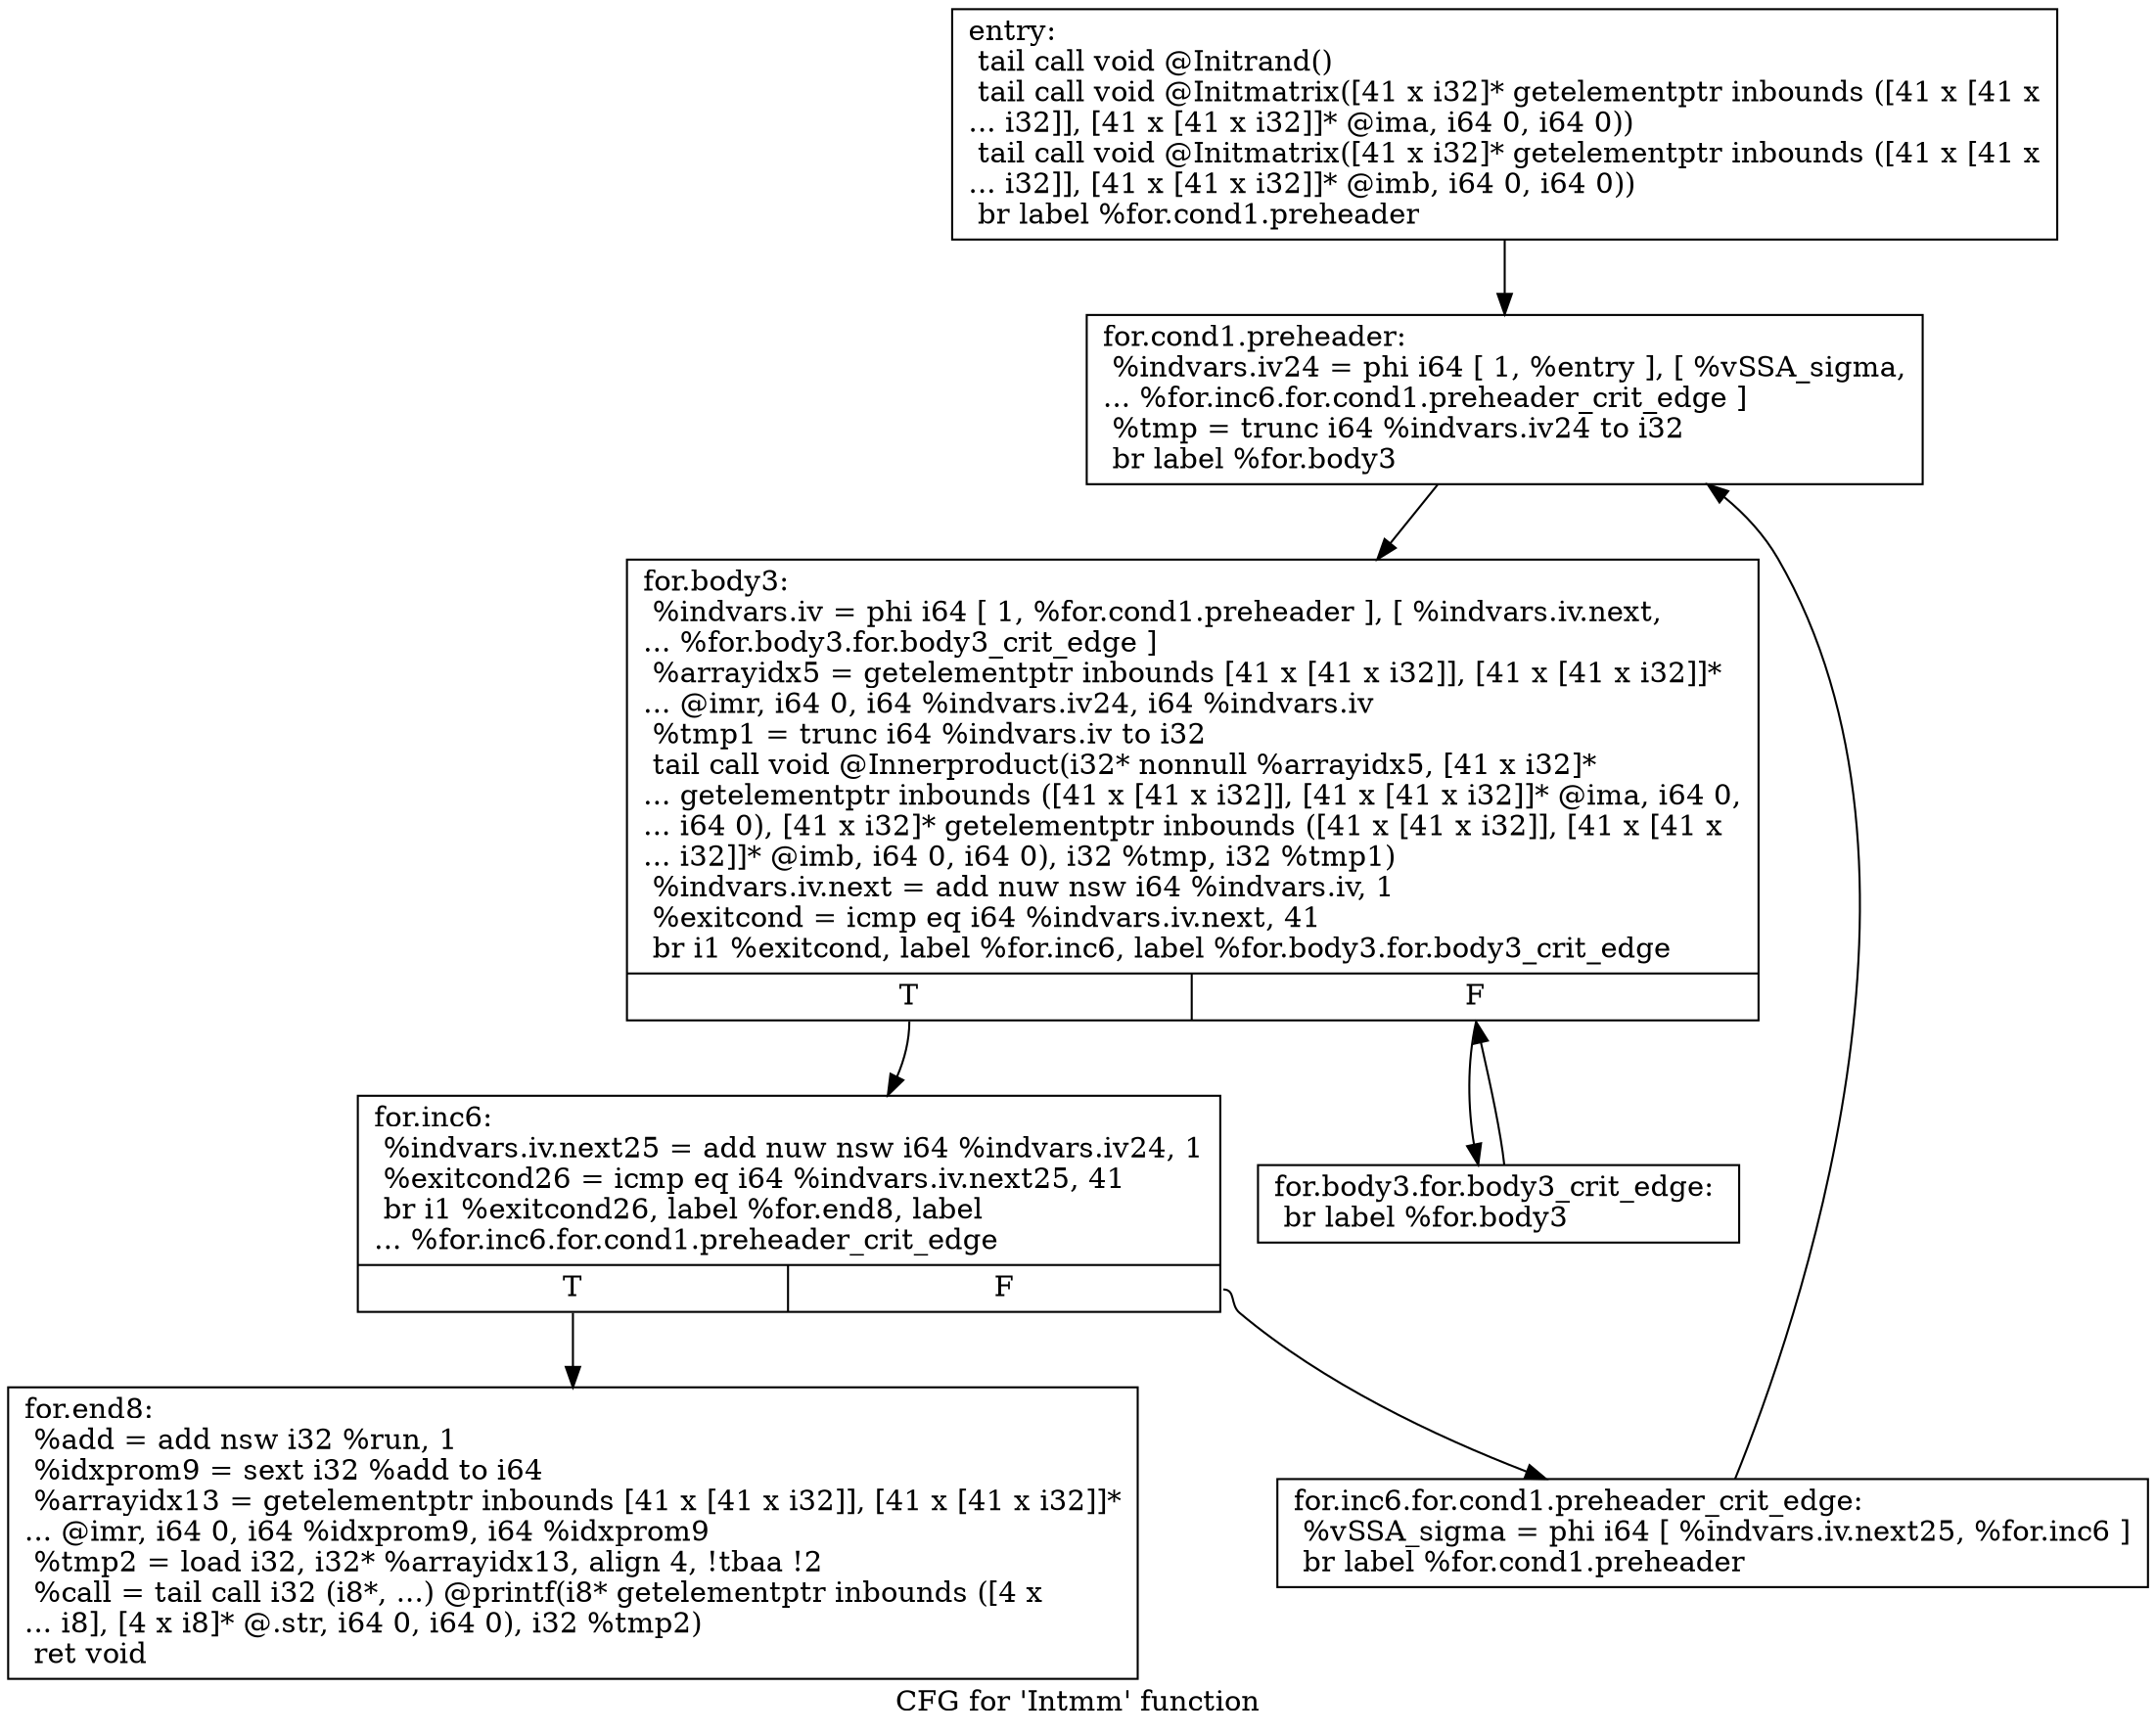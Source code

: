 digraph "CFG for 'Intmm' function" {
	label="CFG for 'Intmm' function";

	Node0x9bd4660 [shape=record,label="{entry:\l  tail call void @Initrand()\l  tail call void @Initmatrix([41 x i32]* getelementptr inbounds ([41 x [41 x\l... i32]], [41 x [41 x i32]]* @ima, i64 0, i64 0))\l  tail call void @Initmatrix([41 x i32]* getelementptr inbounds ([41 x [41 x\l... i32]], [41 x [41 x i32]]* @imb, i64 0, i64 0))\l  br label %for.cond1.preheader\l}"];
	Node0x9bd4660 -> Node0x9bd4bb0;
	Node0x9bd4bb0 [shape=record,label="{for.cond1.preheader:                              \l  %indvars.iv24 = phi i64 [ 1, %entry ], [ %vSSA_sigma,\l... %for.inc6.for.cond1.preheader_crit_edge ]\l  %tmp = trunc i64 %indvars.iv24 to i32\l  br label %for.body3\l}"];
	Node0x9bd4bb0 -> Node0x9bd4c00;
	Node0x9bd4c00 [shape=record,label="{for.body3:                                        \l  %indvars.iv = phi i64 [ 1, %for.cond1.preheader ], [ %indvars.iv.next,\l... %for.body3.for.body3_crit_edge ]\l  %arrayidx5 = getelementptr inbounds [41 x [41 x i32]], [41 x [41 x i32]]*\l... @imr, i64 0, i64 %indvars.iv24, i64 %indvars.iv\l  %tmp1 = trunc i64 %indvars.iv to i32\l  tail call void @Innerproduct(i32* nonnull %arrayidx5, [41 x i32]*\l... getelementptr inbounds ([41 x [41 x i32]], [41 x [41 x i32]]* @ima, i64 0,\l... i64 0), [41 x i32]* getelementptr inbounds ([41 x [41 x i32]], [41 x [41 x\l... i32]]* @imb, i64 0, i64 0), i32 %tmp, i32 %tmp1)\l  %indvars.iv.next = add nuw nsw i64 %indvars.iv, 1\l  %exitcond = icmp eq i64 %indvars.iv.next, 41\l  br i1 %exitcond, label %for.inc6, label %for.body3.for.body3_crit_edge\l|{<s0>T|<s1>F}}"];
	Node0x9bd4c00:s0 -> Node0x9bd4ca0;
	Node0x9bd4c00:s1 -> Node0x9bd4c50;
	Node0x9bd4c50 [shape=record,label="{for.body3.for.body3_crit_edge:                    \l  br label %for.body3\l}"];
	Node0x9bd4c50 -> Node0x9bd4c00;
	Node0x9bd4ca0 [shape=record,label="{for.inc6:                                         \l  %indvars.iv.next25 = add nuw nsw i64 %indvars.iv24, 1\l  %exitcond26 = icmp eq i64 %indvars.iv.next25, 41\l  br i1 %exitcond26, label %for.end8, label\l... %for.inc6.for.cond1.preheader_crit_edge\l|{<s0>T|<s1>F}}"];
	Node0x9bd4ca0:s0 -> Node0x9bd4d40;
	Node0x9bd4ca0:s1 -> Node0x9bd4cf0;
	Node0x9bd4cf0 [shape=record,label="{for.inc6.for.cond1.preheader_crit_edge:           \l  %vSSA_sigma = phi i64 [ %indvars.iv.next25, %for.inc6 ]\l  br label %for.cond1.preheader\l}"];
	Node0x9bd4cf0 -> Node0x9bd4bb0;
	Node0x9bd4d40 [shape=record,label="{for.end8:                                         \l  %add = add nsw i32 %run, 1\l  %idxprom9 = sext i32 %add to i64\l  %arrayidx13 = getelementptr inbounds [41 x [41 x i32]], [41 x [41 x i32]]*\l... @imr, i64 0, i64 %idxprom9, i64 %idxprom9\l  %tmp2 = load i32, i32* %arrayidx13, align 4, !tbaa !2\l  %call = tail call i32 (i8*, ...) @printf(i8* getelementptr inbounds ([4 x\l... i8], [4 x i8]* @.str, i64 0, i64 0), i32 %tmp2)\l  ret void\l}"];
}
